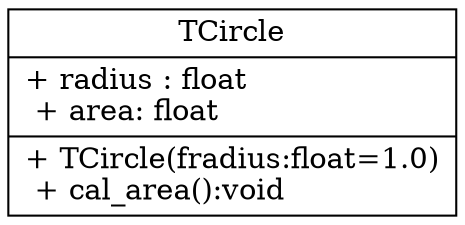 digraph "classes" {
rankdir=BT
charset="utf-8"
"TCircle" [color="black", fontcolor="black", label="{TCircle| + radius : float\l + area: float\l| + TCircle(fradius:float=1.0)\l + cal_area():void\l}", shape="record", style="solid"];
}

